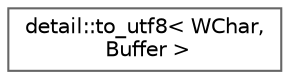 digraph "类继承关系图"
{
 // LATEX_PDF_SIZE
  bgcolor="transparent";
  edge [fontname=Helvetica,fontsize=10,labelfontname=Helvetica,labelfontsize=10];
  node [fontname=Helvetica,fontsize=10,shape=box,height=0.2,width=0.4];
  rankdir="LR";
  Node0 [id="Node000000",label="detail::to_utf8\< WChar,\l Buffer \>",height=0.2,width=0.4,color="grey40", fillcolor="white", style="filled",URL="$classdetail_1_1to__utf8.html",tooltip=" "];
}
